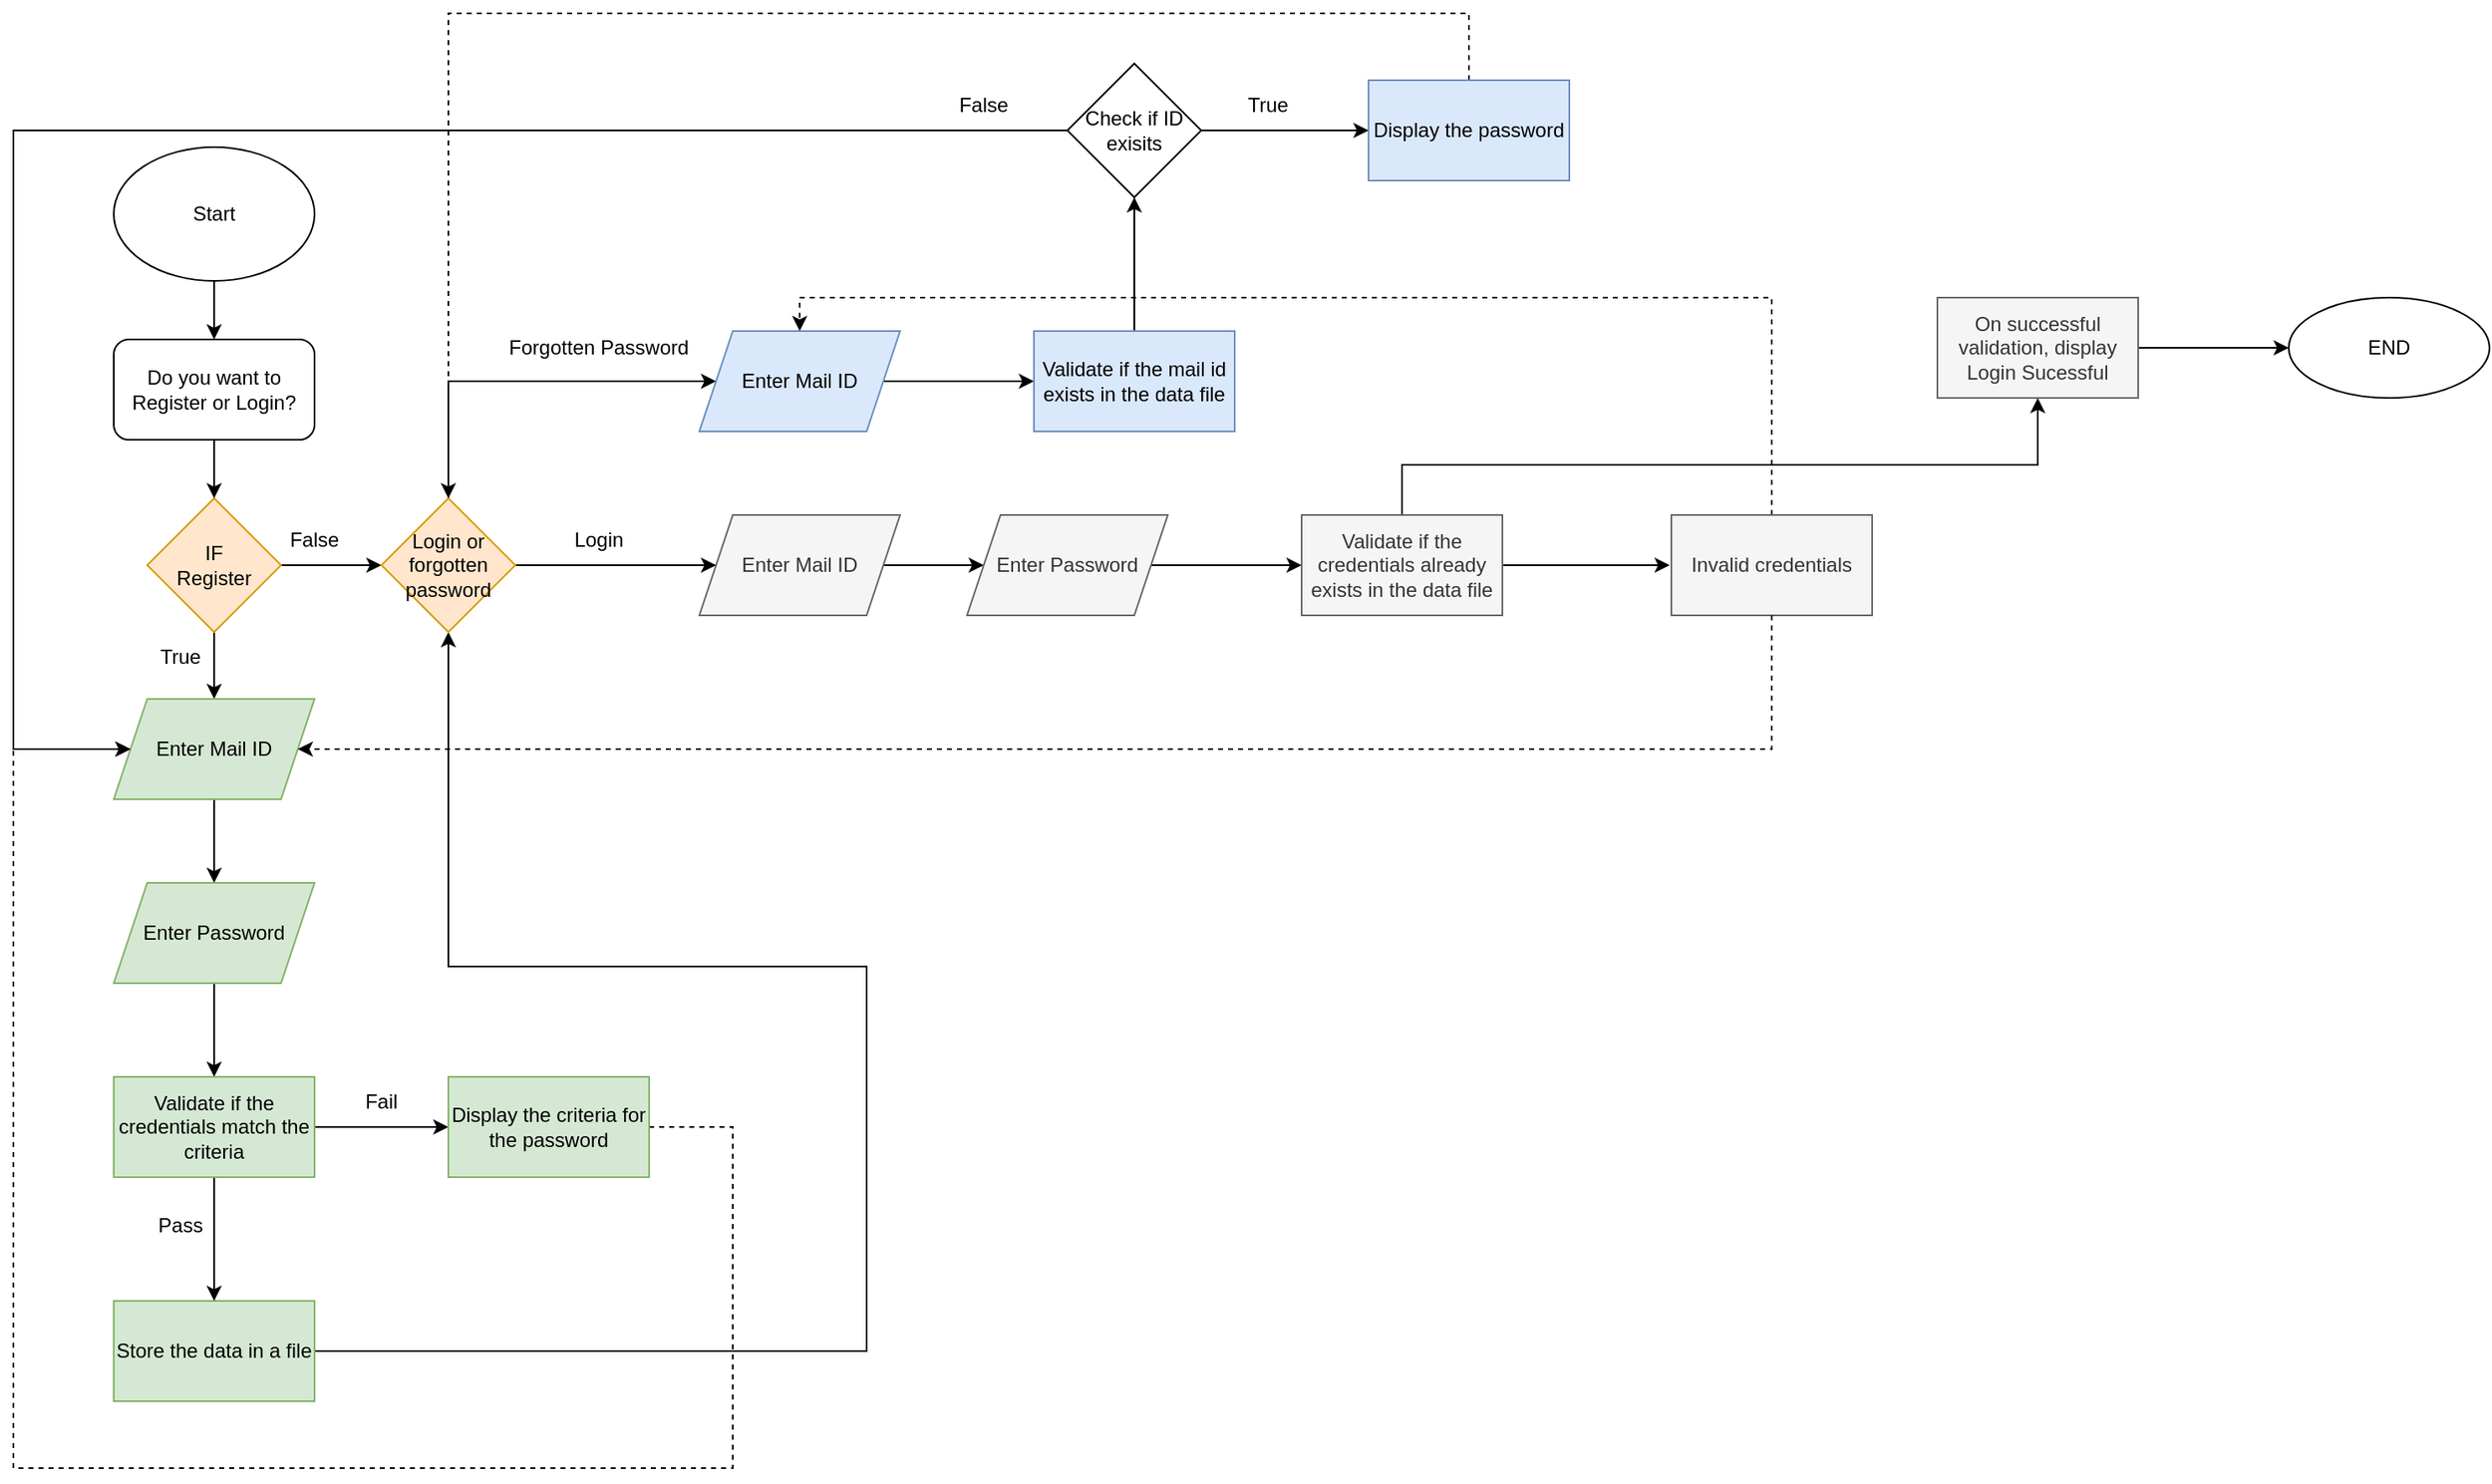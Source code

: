 <mxfile version="20.5.1" type="device"><diagram id="S6-bU9KlSA8g3Mx9EhHk" name="Page-1"><mxGraphModel dx="1329" dy="1934" grid="1" gridSize="10" guides="1" tooltips="1" connect="1" arrows="1" fold="1" page="1" pageScale="1" pageWidth="827" pageHeight="1169" math="0" shadow="0"><root><mxCell id="0"/><mxCell id="1" parent="0"/><mxCell id="Sc_n7mRIPVp7dFHRR9WB-5" value="" style="edgeStyle=orthogonalEdgeStyle;rounded=0;orthogonalLoop=1;jettySize=auto;html=1;" edge="1" parent="1" source="Sc_n7mRIPVp7dFHRR9WB-1"><mxGeometry relative="1" as="geometry"><mxPoint x="310" y="240" as="targetPoint"/></mxGeometry></mxCell><mxCell id="Sc_n7mRIPVp7dFHRR9WB-9" value="" style="edgeStyle=orthogonalEdgeStyle;rounded=0;orthogonalLoop=1;jettySize=auto;html=1;" edge="1" parent="1" source="Sc_n7mRIPVp7dFHRR9WB-1"><mxGeometry relative="1" as="geometry"><mxPoint x="410" y="160" as="targetPoint"/></mxGeometry></mxCell><mxCell id="Sc_n7mRIPVp7dFHRR9WB-1" value="IF&lt;br&gt;Register" style="rhombus;whiteSpace=wrap;html=1;fillColor=#ffe6cc;strokeColor=#d79b00;" vertex="1" parent="1"><mxGeometry x="270" y="120" width="80" height="80" as="geometry"/></mxCell><mxCell id="Sc_n7mRIPVp7dFHRR9WB-3" style="edgeStyle=orthogonalEdgeStyle;rounded=0;orthogonalLoop=1;jettySize=auto;html=1;exitX=0.5;exitY=1;exitDx=0;exitDy=0;entryX=0.5;entryY=0;entryDx=0;entryDy=0;" edge="1" parent="1" source="Sc_n7mRIPVp7dFHRR9WB-2" target="Sc_n7mRIPVp7dFHRR9WB-1"><mxGeometry relative="1" as="geometry"/></mxCell><mxCell id="Sc_n7mRIPVp7dFHRR9WB-2" value="Do you want to Register or Login?" style="rounded=1;whiteSpace=wrap;html=1;" vertex="1" parent="1"><mxGeometry x="250" y="25" width="120" height="60" as="geometry"/></mxCell><mxCell id="Sc_n7mRIPVp7dFHRR9WB-14" value="" style="edgeStyle=orthogonalEdgeStyle;rounded=0;orthogonalLoop=1;jettySize=auto;html=1;exitX=0.5;exitY=1;exitDx=0;exitDy=0;" edge="1" parent="1" source="Sc_n7mRIPVp7dFHRR9WB-12" target="Sc_n7mRIPVp7dFHRR9WB-13"><mxGeometry relative="1" as="geometry"/></mxCell><mxCell id="Sc_n7mRIPVp7dFHRR9WB-12" value="Enter Mail ID" style="shape=parallelogram;perimeter=parallelogramPerimeter;whiteSpace=wrap;html=1;fixedSize=1;fillColor=#d5e8d4;strokeColor=#82b366;" vertex="1" parent="1"><mxGeometry x="250" y="240" width="120" height="60" as="geometry"/></mxCell><mxCell id="Sc_n7mRIPVp7dFHRR9WB-22" value="" style="edgeStyle=orthogonalEdgeStyle;rounded=0;orthogonalLoop=1;jettySize=auto;html=1;entryX=0.5;entryY=0;entryDx=0;entryDy=0;" edge="1" parent="1" source="Sc_n7mRIPVp7dFHRR9WB-13" target="Sc_n7mRIPVp7dFHRR9WB-27"><mxGeometry relative="1" as="geometry"><mxPoint x="310" y="461" as="targetPoint"/></mxGeometry></mxCell><mxCell id="Sc_n7mRIPVp7dFHRR9WB-13" value="Enter Password" style="shape=parallelogram;perimeter=parallelogramPerimeter;whiteSpace=wrap;html=1;fixedSize=1;fillColor=#d5e8d4;strokeColor=#82b366;" vertex="1" parent="1"><mxGeometry x="250" y="350" width="120" height="60" as="geometry"/></mxCell><mxCell id="Sc_n7mRIPVp7dFHRR9WB-17" style="edgeStyle=orthogonalEdgeStyle;rounded=0;orthogonalLoop=1;jettySize=auto;html=1;exitX=1;exitY=0.5;exitDx=0;exitDy=0;" edge="1" parent="1" source="Sc_n7mRIPVp7dFHRR9WB-15" target="Sc_n7mRIPVp7dFHRR9WB-16"><mxGeometry relative="1" as="geometry"/></mxCell><mxCell id="Sc_n7mRIPVp7dFHRR9WB-15" value="Enter Mail ID" style="shape=parallelogram;perimeter=parallelogramPerimeter;whiteSpace=wrap;html=1;fixedSize=1;fillColor=#f5f5f5;fontColor=#333333;strokeColor=#666666;" vertex="1" parent="1"><mxGeometry x="600" y="130" width="120" height="60" as="geometry"/></mxCell><mxCell id="Sc_n7mRIPVp7dFHRR9WB-31" value="" style="edgeStyle=orthogonalEdgeStyle;rounded=0;orthogonalLoop=1;jettySize=auto;html=1;" edge="1" parent="1" source="Sc_n7mRIPVp7dFHRR9WB-16" target="Sc_n7mRIPVp7dFHRR9WB-30"><mxGeometry relative="1" as="geometry"/></mxCell><mxCell id="Sc_n7mRIPVp7dFHRR9WB-16" value="Enter Password" style="shape=parallelogram;perimeter=parallelogramPerimeter;whiteSpace=wrap;html=1;fixedSize=1;fillColor=#f5f5f5;fontColor=#333333;strokeColor=#666666;" vertex="1" parent="1"><mxGeometry x="760" y="130" width="120" height="60" as="geometry"/></mxCell><mxCell id="Sc_n7mRIPVp7dFHRR9WB-18" value="True" style="text;html=1;strokeColor=none;fillColor=none;align=center;verticalAlign=middle;whiteSpace=wrap;rounded=0;" vertex="1" parent="1"><mxGeometry x="260" y="200" width="60" height="30" as="geometry"/></mxCell><mxCell id="Sc_n7mRIPVp7dFHRR9WB-19" value="False" style="text;html=1;strokeColor=none;fillColor=none;align=center;verticalAlign=middle;whiteSpace=wrap;rounded=0;" vertex="1" parent="1"><mxGeometry x="340" y="130" width="60" height="30" as="geometry"/></mxCell><mxCell id="Sc_n7mRIPVp7dFHRR9WB-20" value="Login" style="text;html=1;strokeColor=none;fillColor=none;align=center;verticalAlign=middle;whiteSpace=wrap;rounded=0;" vertex="1" parent="1"><mxGeometry x="510" y="130" width="60" height="30" as="geometry"/></mxCell><mxCell id="Sc_n7mRIPVp7dFHRR9WB-66" style="edgeStyle=orthogonalEdgeStyle;rounded=0;orthogonalLoop=1;jettySize=auto;html=1;exitX=1;exitY=0.5;exitDx=0;exitDy=0;entryX=0.5;entryY=1;entryDx=0;entryDy=0;" edge="1" parent="1" source="Sc_n7mRIPVp7dFHRR9WB-25" target="Sc_n7mRIPVp7dFHRR9WB-34"><mxGeometry relative="1" as="geometry"><Array as="points"><mxPoint x="700" y="630"/><mxPoint x="700" y="400"/><mxPoint x="450" y="400"/></Array></mxGeometry></mxCell><mxCell id="Sc_n7mRIPVp7dFHRR9WB-25" value="Store the data in a file" style="whiteSpace=wrap;html=1;fillColor=#d5e8d4;strokeColor=#82b366;" vertex="1" parent="1"><mxGeometry x="250" y="600" width="120" height="60" as="geometry"/></mxCell><mxCell id="Sc_n7mRIPVp7dFHRR9WB-29" style="edgeStyle=orthogonalEdgeStyle;rounded=0;orthogonalLoop=1;jettySize=auto;html=1;entryX=0.5;entryY=0;entryDx=0;entryDy=0;" edge="1" parent="1" source="Sc_n7mRIPVp7dFHRR9WB-27" target="Sc_n7mRIPVp7dFHRR9WB-25"><mxGeometry relative="1" as="geometry"/></mxCell><mxCell id="Sc_n7mRIPVp7dFHRR9WB-50" value="" style="edgeStyle=orthogonalEdgeStyle;rounded=0;orthogonalLoop=1;jettySize=auto;html=1;" edge="1" parent="1" source="Sc_n7mRIPVp7dFHRR9WB-27" target="Sc_n7mRIPVp7dFHRR9WB-49"><mxGeometry relative="1" as="geometry"/></mxCell><mxCell id="Sc_n7mRIPVp7dFHRR9WB-27" value="Validate if the credentials match the criteria" style="rounded=0;whiteSpace=wrap;html=1;fillColor=#d5e8d4;strokeColor=#82b366;" vertex="1" parent="1"><mxGeometry x="250" y="466" width="120" height="60" as="geometry"/></mxCell><mxCell id="Sc_n7mRIPVp7dFHRR9WB-33" value="" style="edgeStyle=orthogonalEdgeStyle;rounded=0;orthogonalLoop=1;jettySize=auto;html=1;" edge="1" parent="1" source="Sc_n7mRIPVp7dFHRR9WB-30"><mxGeometry relative="1" as="geometry"><mxPoint x="1180" y="160" as="targetPoint"/></mxGeometry></mxCell><mxCell id="Sc_n7mRIPVp7dFHRR9WB-64" value="" style="edgeStyle=orthogonalEdgeStyle;rounded=0;orthogonalLoop=1;jettySize=auto;html=1;" edge="1" parent="1" source="Sc_n7mRIPVp7dFHRR9WB-30" target="Sc_n7mRIPVp7dFHRR9WB-63"><mxGeometry relative="1" as="geometry"><Array as="points"><mxPoint x="1020" y="100"/><mxPoint x="1400" y="100"/></Array></mxGeometry></mxCell><mxCell id="Sc_n7mRIPVp7dFHRR9WB-30" value="Validate if the credentials already exists in the data file" style="whiteSpace=wrap;html=1;fillColor=#f5f5f5;fontColor=#333333;strokeColor=#666666;" vertex="1" parent="1"><mxGeometry x="960" y="130" width="120" height="60" as="geometry"/></mxCell><mxCell id="Sc_n7mRIPVp7dFHRR9WB-35" value="" style="edgeStyle=orthogonalEdgeStyle;rounded=0;orthogonalLoop=1;jettySize=auto;html=1;" edge="1" parent="1" source="Sc_n7mRIPVp7dFHRR9WB-34" target="Sc_n7mRIPVp7dFHRR9WB-15"><mxGeometry relative="1" as="geometry"/></mxCell><mxCell id="Sc_n7mRIPVp7dFHRR9WB-37" style="edgeStyle=orthogonalEdgeStyle;rounded=0;orthogonalLoop=1;jettySize=auto;html=1;exitX=0.5;exitY=0;exitDx=0;exitDy=0;entryX=0;entryY=0.5;entryDx=0;entryDy=0;" edge="1" parent="1" source="Sc_n7mRIPVp7dFHRR9WB-34" target="Sc_n7mRIPVp7dFHRR9WB-36"><mxGeometry relative="1" as="geometry"><Array as="points"><mxPoint x="450" y="50"/></Array></mxGeometry></mxCell><mxCell id="Sc_n7mRIPVp7dFHRR9WB-34" value="Login or forgotten password" style="rhombus;whiteSpace=wrap;html=1;fillColor=#ffe6cc;strokeColor=#d79b00;" vertex="1" parent="1"><mxGeometry x="410" y="120" width="80" height="80" as="geometry"/></mxCell><mxCell id="Sc_n7mRIPVp7dFHRR9WB-40" value="" style="edgeStyle=orthogonalEdgeStyle;rounded=0;orthogonalLoop=1;jettySize=auto;html=1;" edge="1" parent="1" source="Sc_n7mRIPVp7dFHRR9WB-36" target="Sc_n7mRIPVp7dFHRR9WB-39"><mxGeometry relative="1" as="geometry"/></mxCell><mxCell id="Sc_n7mRIPVp7dFHRR9WB-36" value="Enter Mail ID" style="shape=parallelogram;perimeter=parallelogramPerimeter;whiteSpace=wrap;html=1;fixedSize=1;fillColor=#dae8fc;strokeColor=#6c8ebf;" vertex="1" parent="1"><mxGeometry x="600" y="20" width="120" height="60" as="geometry"/></mxCell><mxCell id="Sc_n7mRIPVp7dFHRR9WB-38" value="Forgotten Password" style="text;html=1;strokeColor=none;fillColor=none;align=center;verticalAlign=middle;whiteSpace=wrap;rounded=0;" vertex="1" parent="1"><mxGeometry x="480" y="20" width="120" height="20" as="geometry"/></mxCell><mxCell id="Sc_n7mRIPVp7dFHRR9WB-54" value="" style="edgeStyle=orthogonalEdgeStyle;rounded=0;orthogonalLoop=1;jettySize=auto;html=1;" edge="1" parent="1" source="Sc_n7mRIPVp7dFHRR9WB-39"><mxGeometry relative="1" as="geometry"><mxPoint x="860" y="-60" as="targetPoint"/></mxGeometry></mxCell><mxCell id="Sc_n7mRIPVp7dFHRR9WB-39" value="Validate if the mail id exists in the data file" style="whiteSpace=wrap;html=1;fillColor=#dae8fc;strokeColor=#6c8ebf;" vertex="1" parent="1"><mxGeometry x="800" y="20" width="120" height="60" as="geometry"/></mxCell><mxCell id="Sc_n7mRIPVp7dFHRR9WB-42" style="edgeStyle=orthogonalEdgeStyle;rounded=0;orthogonalLoop=1;jettySize=auto;html=1;exitX=0.5;exitY=0;exitDx=0;exitDy=0;entryX=0.5;entryY=0;entryDx=0;entryDy=0;dashed=1;" edge="1" parent="1" source="Sc_n7mRIPVp7dFHRR9WB-41" target="Sc_n7mRIPVp7dFHRR9WB-36"><mxGeometry relative="1" as="geometry"/></mxCell><mxCell id="Sc_n7mRIPVp7dFHRR9WB-41" value="Invalid credentials" style="rounded=0;whiteSpace=wrap;html=1;fillColor=#f5f5f5;fontColor=#333333;strokeColor=#666666;" vertex="1" parent="1"><mxGeometry x="1181" y="130" width="120" height="60" as="geometry"/></mxCell><mxCell id="Sc_n7mRIPVp7dFHRR9WB-45" style="edgeStyle=orthogonalEdgeStyle;rounded=0;orthogonalLoop=1;jettySize=auto;html=1;entryX=1;entryY=0.5;entryDx=0;entryDy=0;dashed=1;exitX=0.5;exitY=1;exitDx=0;exitDy=0;" edge="1" parent="1" source="Sc_n7mRIPVp7dFHRR9WB-41" target="Sc_n7mRIPVp7dFHRR9WB-12"><mxGeometry relative="1" as="geometry"><mxPoint x="960" y="270" as="sourcePoint"/><Array as="points"><mxPoint x="1241" y="270"/></Array></mxGeometry></mxCell><mxCell id="Sc_n7mRIPVp7dFHRR9WB-46" value="Pass" style="text;html=1;strokeColor=none;fillColor=none;align=center;verticalAlign=middle;whiteSpace=wrap;rounded=0;" vertex="1" parent="1"><mxGeometry x="260" y="540" width="60" height="30" as="geometry"/></mxCell><mxCell id="Sc_n7mRIPVp7dFHRR9WB-47" value="Fail" style="text;html=1;strokeColor=none;fillColor=none;align=center;verticalAlign=middle;whiteSpace=wrap;rounded=0;" vertex="1" parent="1"><mxGeometry x="380" y="466" width="60" height="30" as="geometry"/></mxCell><mxCell id="Sc_n7mRIPVp7dFHRR9WB-51" style="edgeStyle=orthogonalEdgeStyle;rounded=0;orthogonalLoop=1;jettySize=auto;html=1;exitX=1;exitY=0.5;exitDx=0;exitDy=0;entryX=0;entryY=0.5;entryDx=0;entryDy=0;dashed=1;" edge="1" parent="1" source="Sc_n7mRIPVp7dFHRR9WB-49" target="Sc_n7mRIPVp7dFHRR9WB-12"><mxGeometry relative="1" as="geometry"><Array as="points"><mxPoint x="620" y="496"/><mxPoint x="620" y="700"/><mxPoint x="190" y="700"/><mxPoint x="190" y="270"/></Array></mxGeometry></mxCell><mxCell id="Sc_n7mRIPVp7dFHRR9WB-49" value="Display the criteria for the password" style="rounded=0;whiteSpace=wrap;html=1;fillColor=#d5e8d4;strokeColor=#82b366;" vertex="1" parent="1"><mxGeometry x="450" y="466" width="120" height="60" as="geometry"/></mxCell><mxCell id="Sc_n7mRIPVp7dFHRR9WB-56" value="" style="edgeStyle=orthogonalEdgeStyle;rounded=0;orthogonalLoop=1;jettySize=auto;html=1;exitX=1;exitY=0.5;exitDx=0;exitDy=0;" edge="1" parent="1" source="Sc_n7mRIPVp7dFHRR9WB-68" target="Sc_n7mRIPVp7dFHRR9WB-55"><mxGeometry relative="1" as="geometry"><mxPoint x="920" y="-90" as="sourcePoint"/></mxGeometry></mxCell><mxCell id="Sc_n7mRIPVp7dFHRR9WB-67" style="edgeStyle=orthogonalEdgeStyle;rounded=0;orthogonalLoop=1;jettySize=auto;html=1;exitX=0.5;exitY=0;exitDx=0;exitDy=0;entryX=0.5;entryY=0;entryDx=0;entryDy=0;dashed=1;" edge="1" parent="1" source="Sc_n7mRIPVp7dFHRR9WB-55" target="Sc_n7mRIPVp7dFHRR9WB-34"><mxGeometry relative="1" as="geometry"><Array as="points"><mxPoint x="1060" y="-170"/><mxPoint x="450" y="-170"/></Array></mxGeometry></mxCell><mxCell id="Sc_n7mRIPVp7dFHRR9WB-55" value="Display the password" style="whiteSpace=wrap;html=1;fillColor=#dae8fc;strokeColor=#6c8ebf;" vertex="1" parent="1"><mxGeometry x="1000" y="-130" width="120" height="60" as="geometry"/></mxCell><mxCell id="Sc_n7mRIPVp7dFHRR9WB-57" value="END" style="ellipse;whiteSpace=wrap;html=1;" vertex="1" parent="1"><mxGeometry x="1550" width="120" height="60" as="geometry"/></mxCell><mxCell id="Sc_n7mRIPVp7dFHRR9WB-72" value="" style="edgeStyle=orthogonalEdgeStyle;rounded=0;orthogonalLoop=1;jettySize=auto;html=1;" edge="1" parent="1" source="Sc_n7mRIPVp7dFHRR9WB-63" target="Sc_n7mRIPVp7dFHRR9WB-57"><mxGeometry relative="1" as="geometry"/></mxCell><mxCell id="Sc_n7mRIPVp7dFHRR9WB-63" value="On successful validation, display Login Sucessful" style="whiteSpace=wrap;html=1;fillColor=#f5f5f5;fontColor=#333333;strokeColor=#666666;" vertex="1" parent="1"><mxGeometry x="1340" width="120" height="60" as="geometry"/></mxCell><mxCell id="Sc_n7mRIPVp7dFHRR9WB-70" style="edgeStyle=orthogonalEdgeStyle;rounded=0;orthogonalLoop=1;jettySize=auto;html=1;exitX=0;exitY=0.5;exitDx=0;exitDy=0;" edge="1" parent="1" source="Sc_n7mRIPVp7dFHRR9WB-68"><mxGeometry relative="1" as="geometry"><mxPoint x="260" y="270" as="targetPoint"/><Array as="points"><mxPoint x="190" y="-100"/><mxPoint x="190" y="270"/><mxPoint x="256" y="270"/></Array></mxGeometry></mxCell><mxCell id="Sc_n7mRIPVp7dFHRR9WB-68" value="Check if ID exisits" style="rhombus;whiteSpace=wrap;html=1;" vertex="1" parent="1"><mxGeometry x="820" y="-140" width="80" height="80" as="geometry"/></mxCell><mxCell id="Sc_n7mRIPVp7dFHRR9WB-69" value="True" style="text;html=1;strokeColor=none;fillColor=none;align=center;verticalAlign=middle;whiteSpace=wrap;rounded=0;" vertex="1" parent="1"><mxGeometry x="910" y="-130" width="60" height="30" as="geometry"/></mxCell><mxCell id="Sc_n7mRIPVp7dFHRR9WB-71" value="False" style="text;html=1;strokeColor=none;fillColor=none;align=center;verticalAlign=middle;whiteSpace=wrap;rounded=0;" vertex="1" parent="1"><mxGeometry x="740" y="-130" width="60" height="30" as="geometry"/></mxCell><mxCell id="Sc_n7mRIPVp7dFHRR9WB-74" style="edgeStyle=orthogonalEdgeStyle;rounded=0;orthogonalLoop=1;jettySize=auto;html=1;exitX=0.5;exitY=1;exitDx=0;exitDy=0;entryX=0.5;entryY=0;entryDx=0;entryDy=0;" edge="1" parent="1" source="Sc_n7mRIPVp7dFHRR9WB-73" target="Sc_n7mRIPVp7dFHRR9WB-2"><mxGeometry relative="1" as="geometry"/></mxCell><mxCell id="Sc_n7mRIPVp7dFHRR9WB-73" value="Start" style="ellipse;whiteSpace=wrap;html=1;" vertex="1" parent="1"><mxGeometry x="250" y="-90" width="120" height="80" as="geometry"/></mxCell></root></mxGraphModel></diagram></mxfile>
